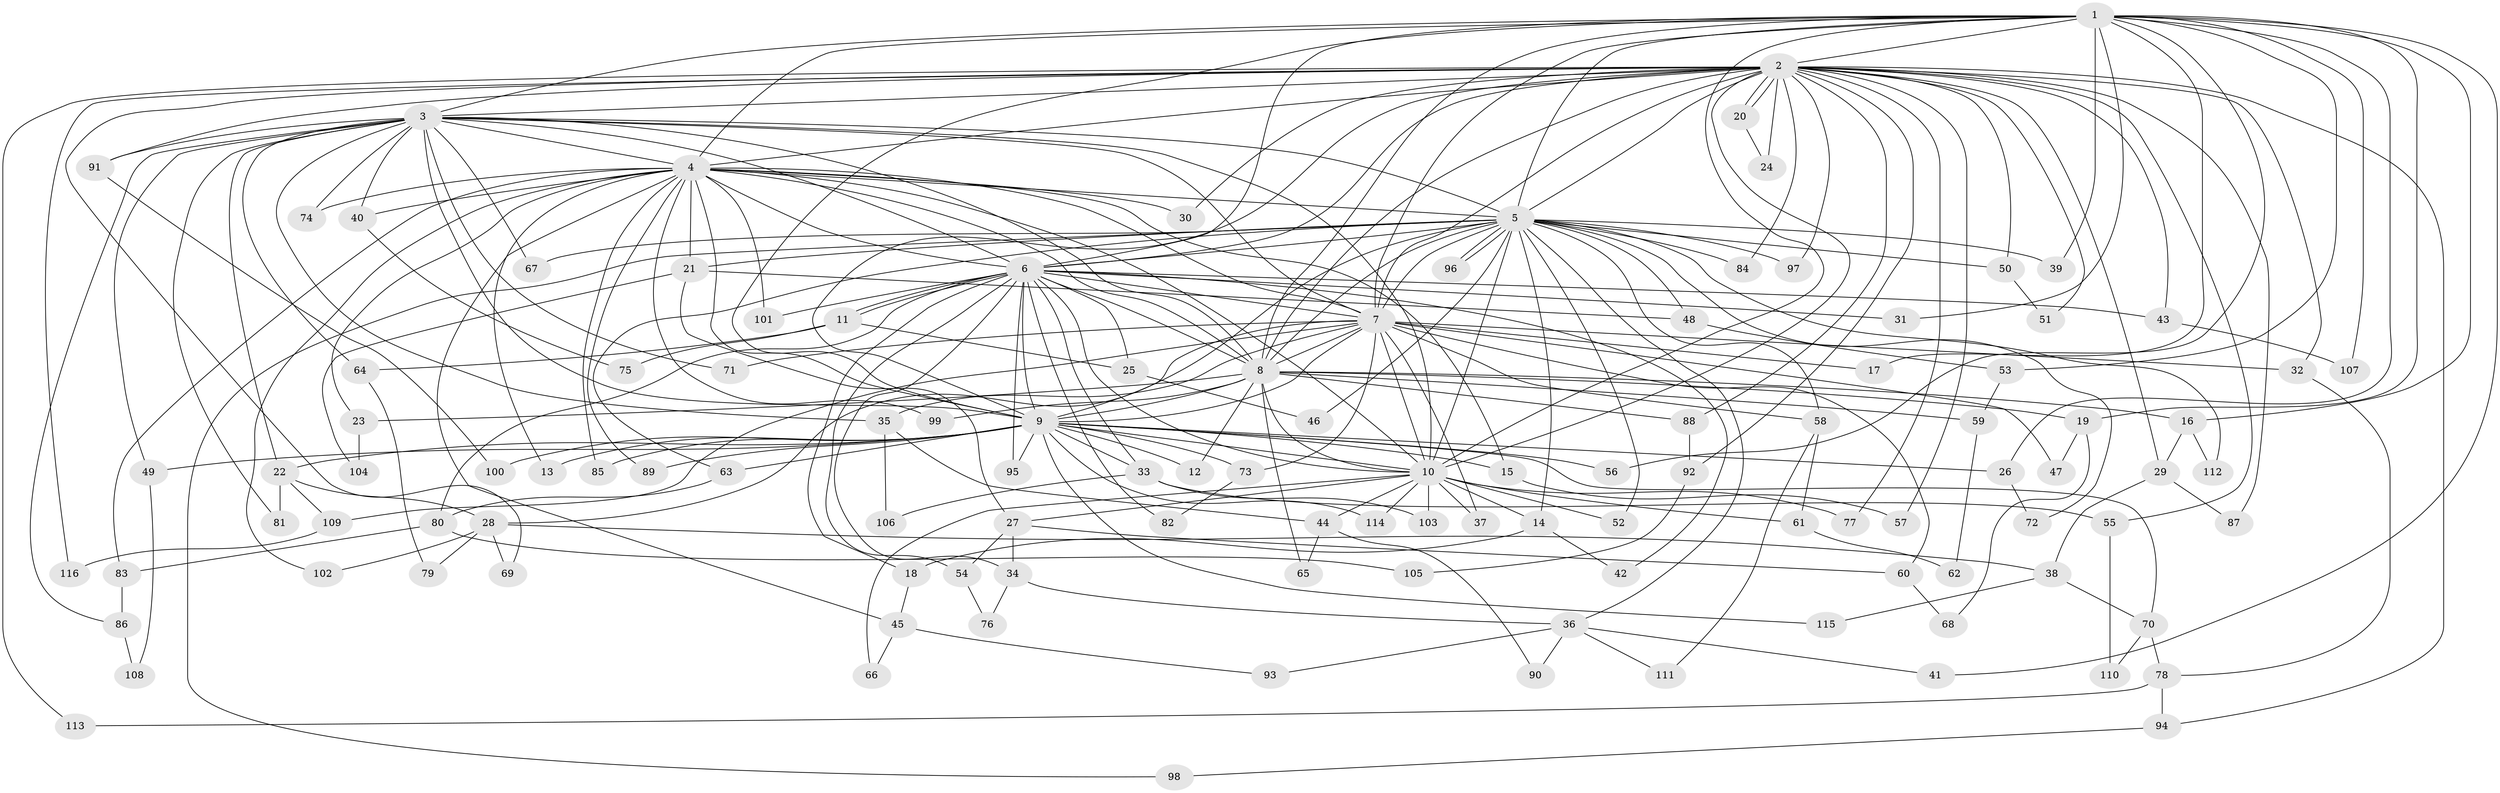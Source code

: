 // Generated by graph-tools (version 1.1) at 2025/01/03/09/25 03:01:12]
// undirected, 116 vertices, 257 edges
graph export_dot {
graph [start="1"]
  node [color=gray90,style=filled];
  1;
  2;
  3;
  4;
  5;
  6;
  7;
  8;
  9;
  10;
  11;
  12;
  13;
  14;
  15;
  16;
  17;
  18;
  19;
  20;
  21;
  22;
  23;
  24;
  25;
  26;
  27;
  28;
  29;
  30;
  31;
  32;
  33;
  34;
  35;
  36;
  37;
  38;
  39;
  40;
  41;
  42;
  43;
  44;
  45;
  46;
  47;
  48;
  49;
  50;
  51;
  52;
  53;
  54;
  55;
  56;
  57;
  58;
  59;
  60;
  61;
  62;
  63;
  64;
  65;
  66;
  67;
  68;
  69;
  70;
  71;
  72;
  73;
  74;
  75;
  76;
  77;
  78;
  79;
  80;
  81;
  82;
  83;
  84;
  85;
  86;
  87;
  88;
  89;
  90;
  91;
  92;
  93;
  94;
  95;
  96;
  97;
  98;
  99;
  100;
  101;
  102;
  103;
  104;
  105;
  106;
  107;
  108;
  109;
  110;
  111;
  112;
  113;
  114;
  115;
  116;
  1 -- 2;
  1 -- 3;
  1 -- 4;
  1 -- 5;
  1 -- 6;
  1 -- 7;
  1 -- 8;
  1 -- 9;
  1 -- 10;
  1 -- 16;
  1 -- 17;
  1 -- 19;
  1 -- 26;
  1 -- 31;
  1 -- 39;
  1 -- 41;
  1 -- 53;
  1 -- 56;
  1 -- 107;
  2 -- 3;
  2 -- 4;
  2 -- 5;
  2 -- 6;
  2 -- 7;
  2 -- 8;
  2 -- 9;
  2 -- 10;
  2 -- 20;
  2 -- 20;
  2 -- 24;
  2 -- 29;
  2 -- 30;
  2 -- 32;
  2 -- 43;
  2 -- 50;
  2 -- 51;
  2 -- 55;
  2 -- 57;
  2 -- 69;
  2 -- 77;
  2 -- 84;
  2 -- 87;
  2 -- 88;
  2 -- 91;
  2 -- 92;
  2 -- 94;
  2 -- 97;
  2 -- 113;
  2 -- 116;
  3 -- 4;
  3 -- 5;
  3 -- 6;
  3 -- 7;
  3 -- 8;
  3 -- 9;
  3 -- 10;
  3 -- 22;
  3 -- 35;
  3 -- 40;
  3 -- 49;
  3 -- 64;
  3 -- 67;
  3 -- 71;
  3 -- 74;
  3 -- 81;
  3 -- 86;
  3 -- 91;
  4 -- 5;
  4 -- 6;
  4 -- 7;
  4 -- 8;
  4 -- 9;
  4 -- 10;
  4 -- 13;
  4 -- 15;
  4 -- 21;
  4 -- 23;
  4 -- 30;
  4 -- 40;
  4 -- 45;
  4 -- 74;
  4 -- 83;
  4 -- 85;
  4 -- 89;
  4 -- 99;
  4 -- 101;
  4 -- 102;
  5 -- 6;
  5 -- 7;
  5 -- 8;
  5 -- 9;
  5 -- 10;
  5 -- 14;
  5 -- 21;
  5 -- 36;
  5 -- 39;
  5 -- 46;
  5 -- 48;
  5 -- 50;
  5 -- 52;
  5 -- 58;
  5 -- 63;
  5 -- 67;
  5 -- 72;
  5 -- 84;
  5 -- 96;
  5 -- 96;
  5 -- 97;
  5 -- 98;
  5 -- 112;
  6 -- 7;
  6 -- 8;
  6 -- 9;
  6 -- 10;
  6 -- 11;
  6 -- 11;
  6 -- 18;
  6 -- 25;
  6 -- 31;
  6 -- 33;
  6 -- 34;
  6 -- 42;
  6 -- 43;
  6 -- 54;
  6 -- 80;
  6 -- 82;
  6 -- 95;
  6 -- 101;
  7 -- 8;
  7 -- 9;
  7 -- 10;
  7 -- 17;
  7 -- 28;
  7 -- 32;
  7 -- 35;
  7 -- 37;
  7 -- 47;
  7 -- 58;
  7 -- 60;
  7 -- 71;
  7 -- 73;
  7 -- 109;
  8 -- 9;
  8 -- 10;
  8 -- 12;
  8 -- 16;
  8 -- 19;
  8 -- 23;
  8 -- 59;
  8 -- 65;
  8 -- 88;
  8 -- 99;
  9 -- 10;
  9 -- 12;
  9 -- 13;
  9 -- 15;
  9 -- 22;
  9 -- 26;
  9 -- 33;
  9 -- 49;
  9 -- 56;
  9 -- 63;
  9 -- 70;
  9 -- 73;
  9 -- 85;
  9 -- 89;
  9 -- 95;
  9 -- 100;
  9 -- 114;
  9 -- 115;
  10 -- 14;
  10 -- 27;
  10 -- 37;
  10 -- 44;
  10 -- 52;
  10 -- 61;
  10 -- 66;
  10 -- 77;
  10 -- 103;
  10 -- 114;
  11 -- 25;
  11 -- 64;
  11 -- 75;
  14 -- 18;
  14 -- 42;
  15 -- 57;
  16 -- 29;
  16 -- 112;
  18 -- 45;
  19 -- 47;
  19 -- 68;
  20 -- 24;
  21 -- 27;
  21 -- 48;
  21 -- 104;
  22 -- 28;
  22 -- 81;
  22 -- 109;
  23 -- 104;
  25 -- 46;
  26 -- 72;
  27 -- 34;
  27 -- 54;
  27 -- 60;
  28 -- 38;
  28 -- 69;
  28 -- 79;
  28 -- 102;
  29 -- 38;
  29 -- 87;
  32 -- 78;
  33 -- 55;
  33 -- 103;
  33 -- 106;
  34 -- 36;
  34 -- 76;
  35 -- 44;
  35 -- 106;
  36 -- 41;
  36 -- 90;
  36 -- 93;
  36 -- 111;
  38 -- 70;
  38 -- 115;
  40 -- 75;
  43 -- 107;
  44 -- 65;
  44 -- 90;
  45 -- 66;
  45 -- 93;
  48 -- 53;
  49 -- 108;
  50 -- 51;
  53 -- 59;
  54 -- 76;
  55 -- 110;
  58 -- 61;
  58 -- 111;
  59 -- 62;
  60 -- 68;
  61 -- 62;
  63 -- 80;
  64 -- 79;
  70 -- 78;
  70 -- 110;
  73 -- 82;
  78 -- 94;
  78 -- 113;
  80 -- 83;
  80 -- 105;
  83 -- 86;
  86 -- 108;
  88 -- 92;
  91 -- 100;
  92 -- 105;
  94 -- 98;
  109 -- 116;
}
